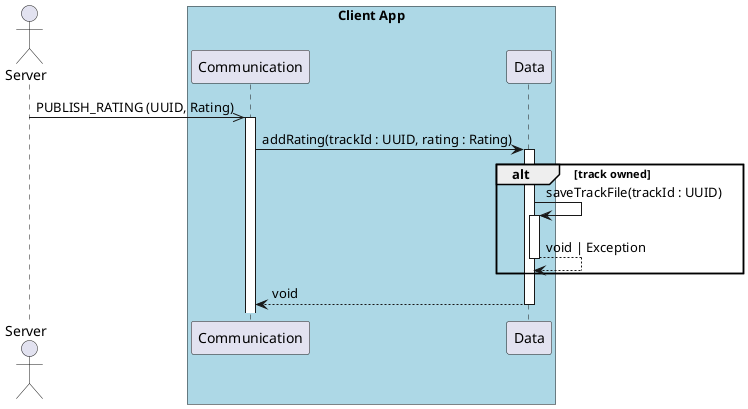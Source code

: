 @startuml 4.1 User add a rating to a music (connected clients side)

actor Server as server

box "Client App" #LightBlue
    participant Communication as com
    participant Data as data
end box

server ->> com : PUBLISH_RATING (UUID, Rating)

activate com
com -> data++ : addRating(trackId : UUID, rating : Rating)

alt track owned
    data->data++: saveTrackFile(trackId : UUID)
    return void | Exception
end

return void

@enduml